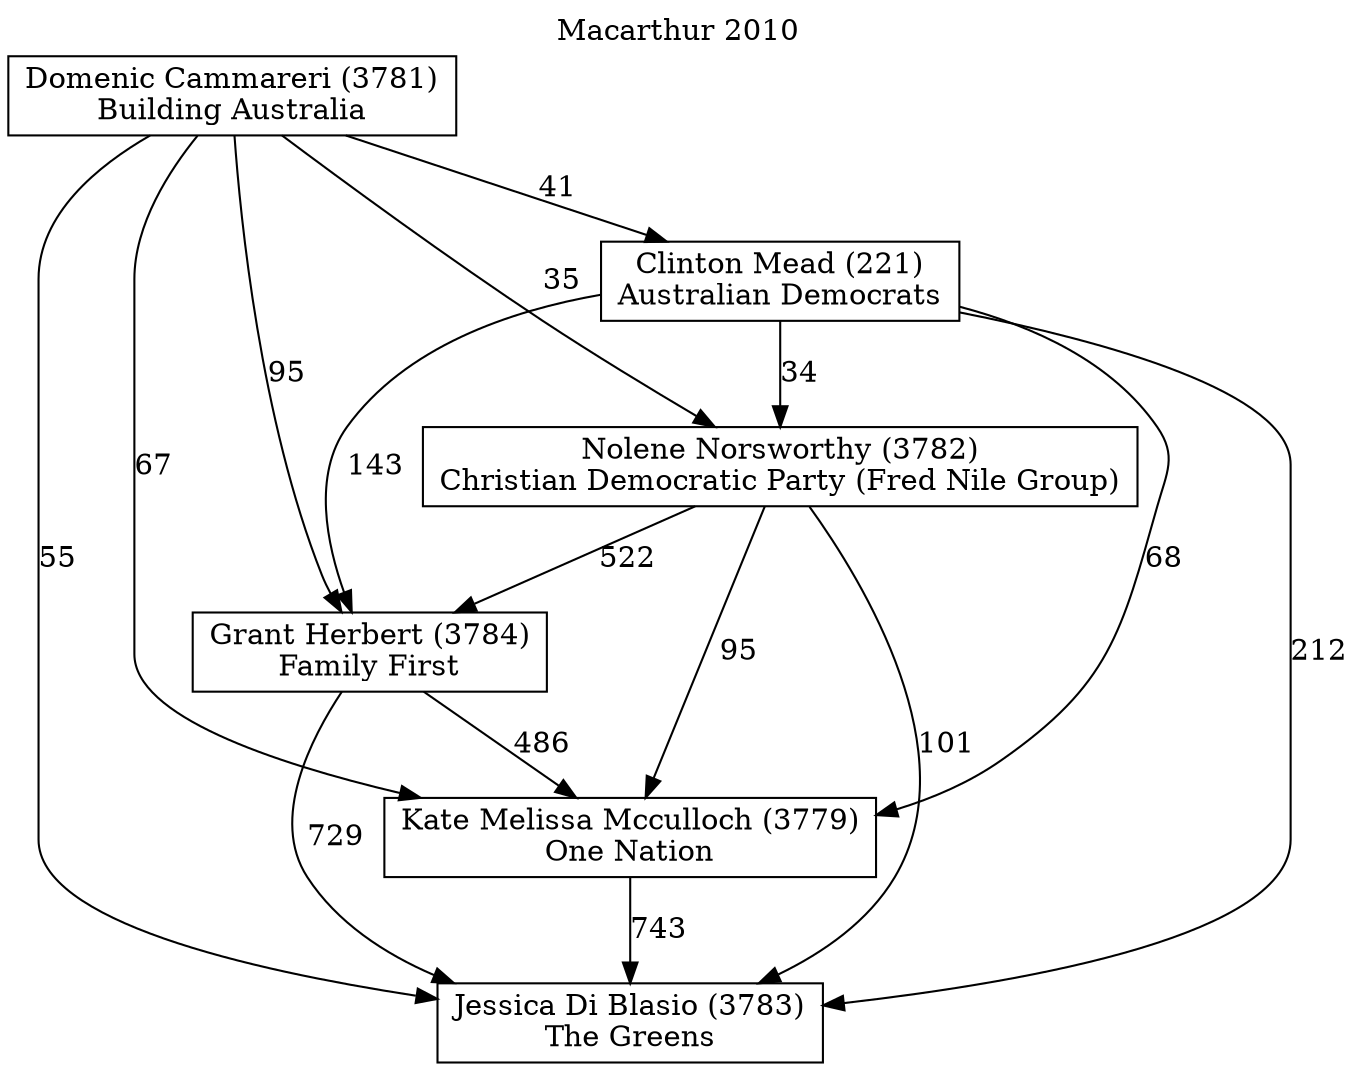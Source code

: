 // House preference flow
digraph "Jessica Di Blasio (3783)_Macarthur_2010" {
	graph [label="Macarthur 2010" labelloc=t mclimit=10]
	node [shape=box]
	"Clinton Mead (221)" [label="Clinton Mead (221)
Australian Democrats"]
	"Domenic Cammareri (3781)" [label="Domenic Cammareri (3781)
Building Australia"]
	"Grant Herbert (3784)" [label="Grant Herbert (3784)
Family First"]
	"Jessica Di Blasio (3783)" [label="Jessica Di Blasio (3783)
The Greens"]
	"Kate Melissa Mcculloch (3779)" [label="Kate Melissa Mcculloch (3779)
One Nation"]
	"Nolene Norsworthy (3782)" [label="Nolene Norsworthy (3782)
Christian Democratic Party (Fred Nile Group)"]
	"Clinton Mead (221)" -> "Grant Herbert (3784)" [label=143]
	"Clinton Mead (221)" -> "Jessica Di Blasio (3783)" [label=212]
	"Clinton Mead (221)" -> "Kate Melissa Mcculloch (3779)" [label=68]
	"Clinton Mead (221)" -> "Nolene Norsworthy (3782)" [label=34]
	"Domenic Cammareri (3781)" -> "Clinton Mead (221)" [label=41]
	"Domenic Cammareri (3781)" -> "Grant Herbert (3784)" [label=95]
	"Domenic Cammareri (3781)" -> "Jessica Di Blasio (3783)" [label=55]
	"Domenic Cammareri (3781)" -> "Kate Melissa Mcculloch (3779)" [label=67]
	"Domenic Cammareri (3781)" -> "Nolene Norsworthy (3782)" [label=35]
	"Grant Herbert (3784)" -> "Jessica Di Blasio (3783)" [label=729]
	"Grant Herbert (3784)" -> "Kate Melissa Mcculloch (3779)" [label=486]
	"Kate Melissa Mcculloch (3779)" -> "Jessica Di Blasio (3783)" [label=743]
	"Nolene Norsworthy (3782)" -> "Grant Herbert (3784)" [label=522]
	"Nolene Norsworthy (3782)" -> "Jessica Di Blasio (3783)" [label=101]
	"Nolene Norsworthy (3782)" -> "Kate Melissa Mcculloch (3779)" [label=95]
}
